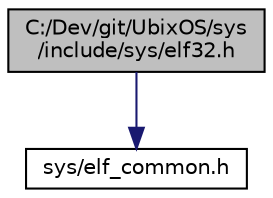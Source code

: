 digraph "C:/Dev/git/UbixOS/sys/include/sys/elf32.h"
{
 // LATEX_PDF_SIZE
  edge [fontname="Helvetica",fontsize="10",labelfontname="Helvetica",labelfontsize="10"];
  node [fontname="Helvetica",fontsize="10",shape=record];
  Node1 [label="C:/Dev/git/UbixOS/sys\l/include/sys/elf32.h",height=0.2,width=0.4,color="black", fillcolor="grey75", style="filled", fontcolor="black",tooltip=" "];
  Node1 -> Node2 [color="midnightblue",fontsize="10",style="solid",fontname="Helvetica"];
  Node2 [label="sys/elf_common.h",height=0.2,width=0.4,color="black", fillcolor="white", style="filled",URL="$elf__common_8h.html",tooltip=" "];
}
